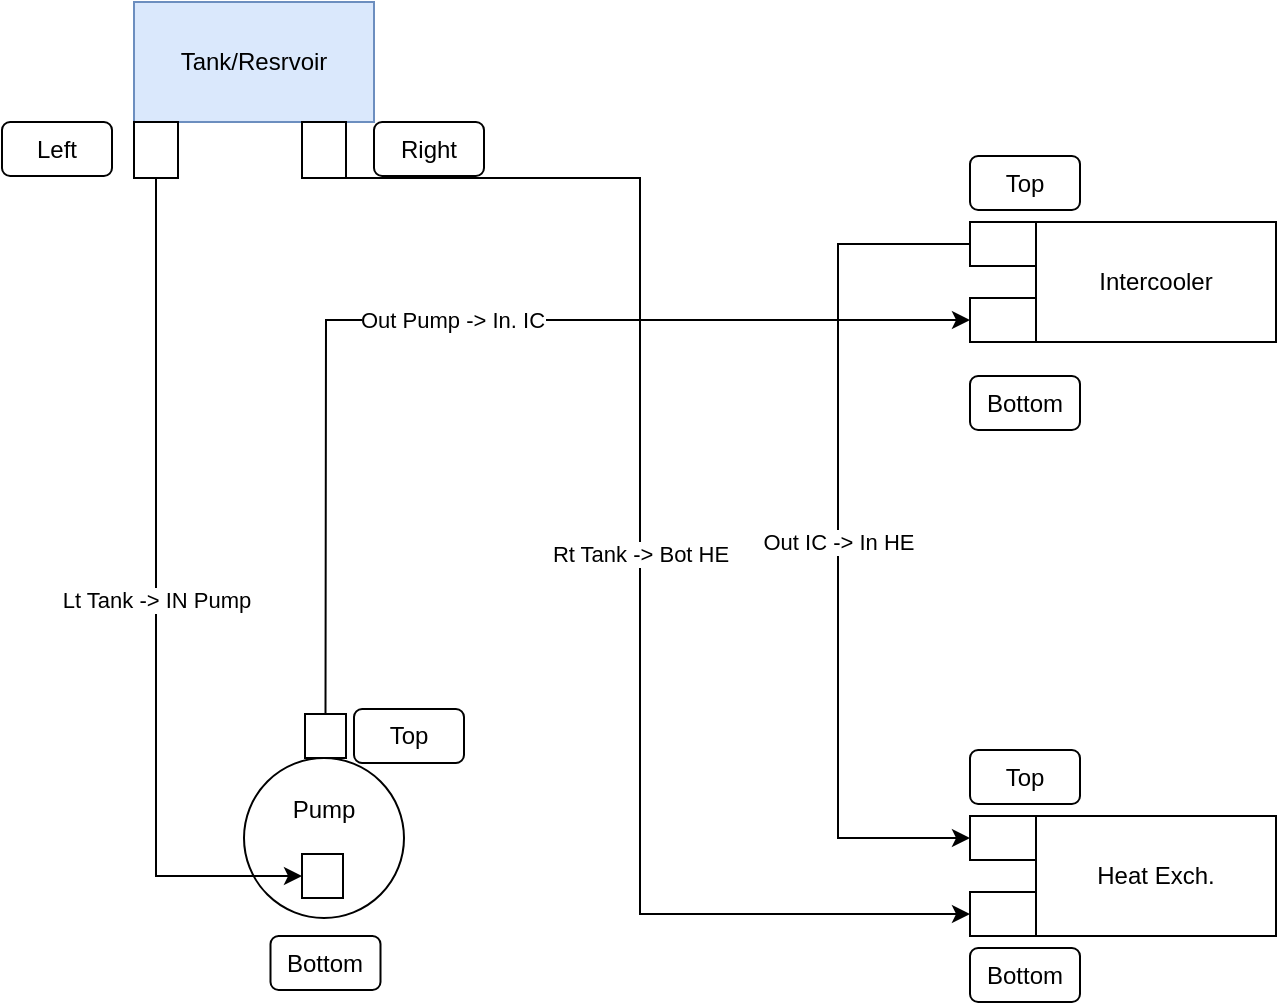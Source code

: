 <mxfile version="24.4.4" type="github">
  <diagram name="Page-1" id="2YBvvXClWsGukQMizWep">
    <mxGraphModel dx="1621" dy="1046" grid="1" gridSize="11" guides="1" tooltips="1" connect="1" arrows="1" fold="1" page="1" pageScale="1" pageWidth="850" pageHeight="1100" math="0" shadow="0">
      <root>
        <mxCell id="0" />
        <mxCell id="1" parent="0" />
        <mxCell id="AHtLqyMrVurNjP4YGA1H-1" value="Tank/Resrvoir" style="rounded=0;whiteSpace=wrap;html=1;fillColor=#dae8fc;strokeColor=#6c8ebf;" vertex="1" parent="1">
          <mxGeometry x="165" y="132" width="120" height="60" as="geometry" />
        </mxCell>
        <mxCell id="AHtLqyMrVurNjP4YGA1H-2" value="Intercooler" style="rounded=0;whiteSpace=wrap;html=1;" vertex="1" parent="1">
          <mxGeometry x="616" y="242" width="120" height="60" as="geometry" />
        </mxCell>
        <mxCell id="AHtLqyMrVurNjP4YGA1H-3" value="&lt;div&gt;Pump&lt;/div&gt;&lt;div&gt;&lt;br&gt;&lt;/div&gt;&lt;div&gt;&lt;br&gt;&lt;/div&gt;" style="ellipse;whiteSpace=wrap;html=1;aspect=fixed;" vertex="1" parent="1">
          <mxGeometry x="220" y="510" width="80" height="80" as="geometry" />
        </mxCell>
        <mxCell id="AHtLqyMrVurNjP4YGA1H-4" value="Heat Exch." style="rounded=0;whiteSpace=wrap;html=1;" vertex="1" parent="1">
          <mxGeometry x="616" y="539" width="120" height="60" as="geometry" />
        </mxCell>
        <mxCell id="AHtLqyMrVurNjP4YGA1H-5" value="" style="rounded=0;whiteSpace=wrap;html=1;" vertex="1" parent="1">
          <mxGeometry x="165" y="192" width="22" height="28" as="geometry" />
        </mxCell>
        <mxCell id="AHtLqyMrVurNjP4YGA1H-6" value="" style="rounded=0;whiteSpace=wrap;html=1;" vertex="1" parent="1">
          <mxGeometry x="249" y="192" width="22" height="28" as="geometry" />
        </mxCell>
        <mxCell id="AHtLqyMrVurNjP4YGA1H-7" value="" style="rounded=0;whiteSpace=wrap;html=1;" vertex="1" parent="1">
          <mxGeometry x="583" y="242" width="33" height="22" as="geometry" />
        </mxCell>
        <mxCell id="AHtLqyMrVurNjP4YGA1H-8" value="" style="rounded=0;whiteSpace=wrap;html=1;" vertex="1" parent="1">
          <mxGeometry x="583" y="280" width="33" height="22" as="geometry" />
        </mxCell>
        <mxCell id="AHtLqyMrVurNjP4YGA1H-9" value="" style="rounded=0;whiteSpace=wrap;html=1;" vertex="1" parent="1">
          <mxGeometry x="583" y="539" width="33" height="22" as="geometry" />
        </mxCell>
        <mxCell id="AHtLqyMrVurNjP4YGA1H-10" value="" style="rounded=0;whiteSpace=wrap;html=1;" vertex="1" parent="1">
          <mxGeometry x="583" y="577" width="33" height="22" as="geometry" />
        </mxCell>
        <mxCell id="AHtLqyMrVurNjP4YGA1H-11" value="" style="rounded=0;whiteSpace=wrap;html=1;" vertex="1" parent="1">
          <mxGeometry x="249" y="558" width="20.5" height="22" as="geometry" />
        </mxCell>
        <mxCell id="AHtLqyMrVurNjP4YGA1H-12" value="" style="rounded=0;whiteSpace=wrap;html=1;" vertex="1" parent="1">
          <mxGeometry x="250.5" y="488" width="20.5" height="22" as="geometry" />
        </mxCell>
        <mxCell id="AHtLqyMrVurNjP4YGA1H-17" value="" style="endArrow=classic;html=1;rounded=0;exitX=0.5;exitY=1;exitDx=0;exitDy=0;" edge="1" parent="1" source="AHtLqyMrVurNjP4YGA1H-5" target="AHtLqyMrVurNjP4YGA1H-11">
          <mxGeometry relative="1" as="geometry">
            <mxPoint x="374" y="308" as="sourcePoint" />
            <mxPoint x="474" y="308" as="targetPoint" />
            <Array as="points">
              <mxPoint x="176" y="569" />
            </Array>
          </mxGeometry>
        </mxCell>
        <mxCell id="AHtLqyMrVurNjP4YGA1H-18" value="&lt;div&gt;Lt Tank -&amp;gt; IN Pump&lt;/div&gt;" style="edgeLabel;resizable=0;html=1;;align=center;verticalAlign=middle;" connectable="0" vertex="1" parent="AHtLqyMrVurNjP4YGA1H-17">
          <mxGeometry relative="1" as="geometry" />
        </mxCell>
        <mxCell id="AHtLqyMrVurNjP4YGA1H-23" value="" style="endArrow=classic;html=1;rounded=0;exitX=0.5;exitY=1;exitDx=0;exitDy=0;entryX=0;entryY=0.5;entryDx=0;entryDy=0;" edge="1" parent="1" source="AHtLqyMrVurNjP4YGA1H-6" target="AHtLqyMrVurNjP4YGA1H-10">
          <mxGeometry relative="1" as="geometry">
            <mxPoint x="385" y="308" as="sourcePoint" />
            <mxPoint x="485" y="308" as="targetPoint" />
            <Array as="points">
              <mxPoint x="418" y="220" />
              <mxPoint x="418" y="588" />
            </Array>
          </mxGeometry>
        </mxCell>
        <mxCell id="AHtLqyMrVurNjP4YGA1H-24" value="Rt Tank -&amp;gt; Bot HE" style="edgeLabel;resizable=0;html=1;;align=center;verticalAlign=middle;" connectable="0" vertex="1" parent="AHtLqyMrVurNjP4YGA1H-23">
          <mxGeometry relative="1" as="geometry" />
        </mxCell>
        <mxCell id="AHtLqyMrVurNjP4YGA1H-25" value="" style="endArrow=classic;html=1;rounded=0;exitX=0.5;exitY=0;exitDx=0;exitDy=0;entryX=0;entryY=0.5;entryDx=0;entryDy=0;" edge="1" parent="1" source="AHtLqyMrVurNjP4YGA1H-12" target="AHtLqyMrVurNjP4YGA1H-8">
          <mxGeometry relative="1" as="geometry">
            <mxPoint x="385" y="308" as="sourcePoint" />
            <mxPoint x="485" y="308" as="targetPoint" />
            <Array as="points">
              <mxPoint x="261" y="291" />
            </Array>
          </mxGeometry>
        </mxCell>
        <mxCell id="AHtLqyMrVurNjP4YGA1H-26" value="Out Pump -&amp;gt; In. IC" style="edgeLabel;resizable=0;html=1;;align=center;verticalAlign=middle;" connectable="0" vertex="1" parent="AHtLqyMrVurNjP4YGA1H-25">
          <mxGeometry relative="1" as="geometry" />
        </mxCell>
        <mxCell id="AHtLqyMrVurNjP4YGA1H-27" value="Top" style="rounded=1;whiteSpace=wrap;html=1;" vertex="1" parent="1">
          <mxGeometry x="583" y="209" width="55" height="27" as="geometry" />
        </mxCell>
        <mxCell id="AHtLqyMrVurNjP4YGA1H-28" value="Bottom" style="rounded=1;whiteSpace=wrap;html=1;" vertex="1" parent="1">
          <mxGeometry x="583" y="319" width="55" height="27" as="geometry" />
        </mxCell>
        <mxCell id="AHtLqyMrVurNjP4YGA1H-29" value="Top" style="rounded=1;whiteSpace=wrap;html=1;" vertex="1" parent="1">
          <mxGeometry x="583" y="506" width="55" height="27" as="geometry" />
        </mxCell>
        <mxCell id="AHtLqyMrVurNjP4YGA1H-30" value="Bottom" style="rounded=1;whiteSpace=wrap;html=1;" vertex="1" parent="1">
          <mxGeometry x="583" y="605" width="55" height="27" as="geometry" />
        </mxCell>
        <mxCell id="AHtLqyMrVurNjP4YGA1H-31" value="Right" style="rounded=1;whiteSpace=wrap;html=1;" vertex="1" parent="1">
          <mxGeometry x="285" y="192" width="55" height="27" as="geometry" />
        </mxCell>
        <mxCell id="AHtLqyMrVurNjP4YGA1H-32" value="Left" style="rounded=1;whiteSpace=wrap;html=1;" vertex="1" parent="1">
          <mxGeometry x="99" y="192" width="55" height="27" as="geometry" />
        </mxCell>
        <mxCell id="AHtLqyMrVurNjP4YGA1H-33" value="Top" style="rounded=1;whiteSpace=wrap;html=1;" vertex="1" parent="1">
          <mxGeometry x="275" y="485.5" width="55" height="27" as="geometry" />
        </mxCell>
        <mxCell id="AHtLqyMrVurNjP4YGA1H-34" value="Bottom" style="rounded=1;whiteSpace=wrap;html=1;" vertex="1" parent="1">
          <mxGeometry x="233.25" y="599" width="55" height="27" as="geometry" />
        </mxCell>
        <mxCell id="AHtLqyMrVurNjP4YGA1H-35" value="" style="endArrow=classic;html=1;rounded=0;entryX=0;entryY=0.5;entryDx=0;entryDy=0;exitX=0;exitY=0.5;exitDx=0;exitDy=0;" edge="1" parent="1" source="AHtLqyMrVurNjP4YGA1H-7" target="AHtLqyMrVurNjP4YGA1H-9">
          <mxGeometry relative="1" as="geometry">
            <mxPoint x="385" y="341" as="sourcePoint" />
            <mxPoint x="485" y="341" as="targetPoint" />
            <Array as="points">
              <mxPoint x="517" y="253" />
              <mxPoint x="517" y="550" />
            </Array>
          </mxGeometry>
        </mxCell>
        <mxCell id="AHtLqyMrVurNjP4YGA1H-36" value="Out IC -&amp;gt; In HE" style="edgeLabel;resizable=0;html=1;;align=center;verticalAlign=middle;" connectable="0" vertex="1" parent="AHtLqyMrVurNjP4YGA1H-35">
          <mxGeometry relative="1" as="geometry" />
        </mxCell>
      </root>
    </mxGraphModel>
  </diagram>
</mxfile>
